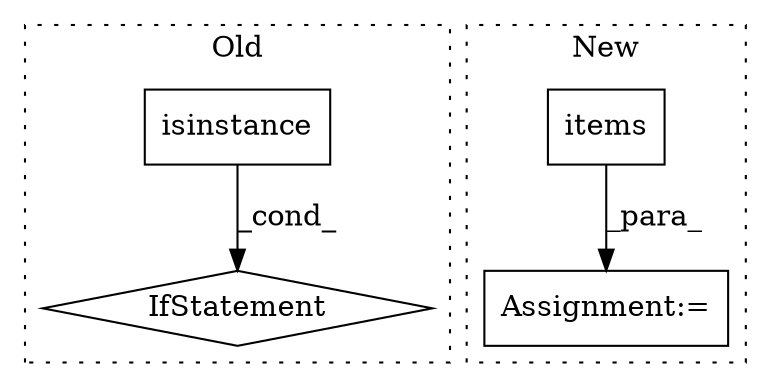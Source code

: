 digraph G {
subgraph cluster0 {
1 [label="isinstance" a="32" s="4532,4579" l="11,2" shape="box"];
3 [label="IfStatement" a="25" s="4528,4581" l="4,2" shape="diamond"];
label = "Old";
style="dotted";
}
subgraph cluster1 {
2 [label="items" a="32" s="6786" l="7" shape="box"];
4 [label="Assignment:=" a="7" s="6767" l="77" shape="box"];
label = "New";
style="dotted";
}
1 -> 3 [label="_cond_"];
2 -> 4 [label="_para_"];
}
